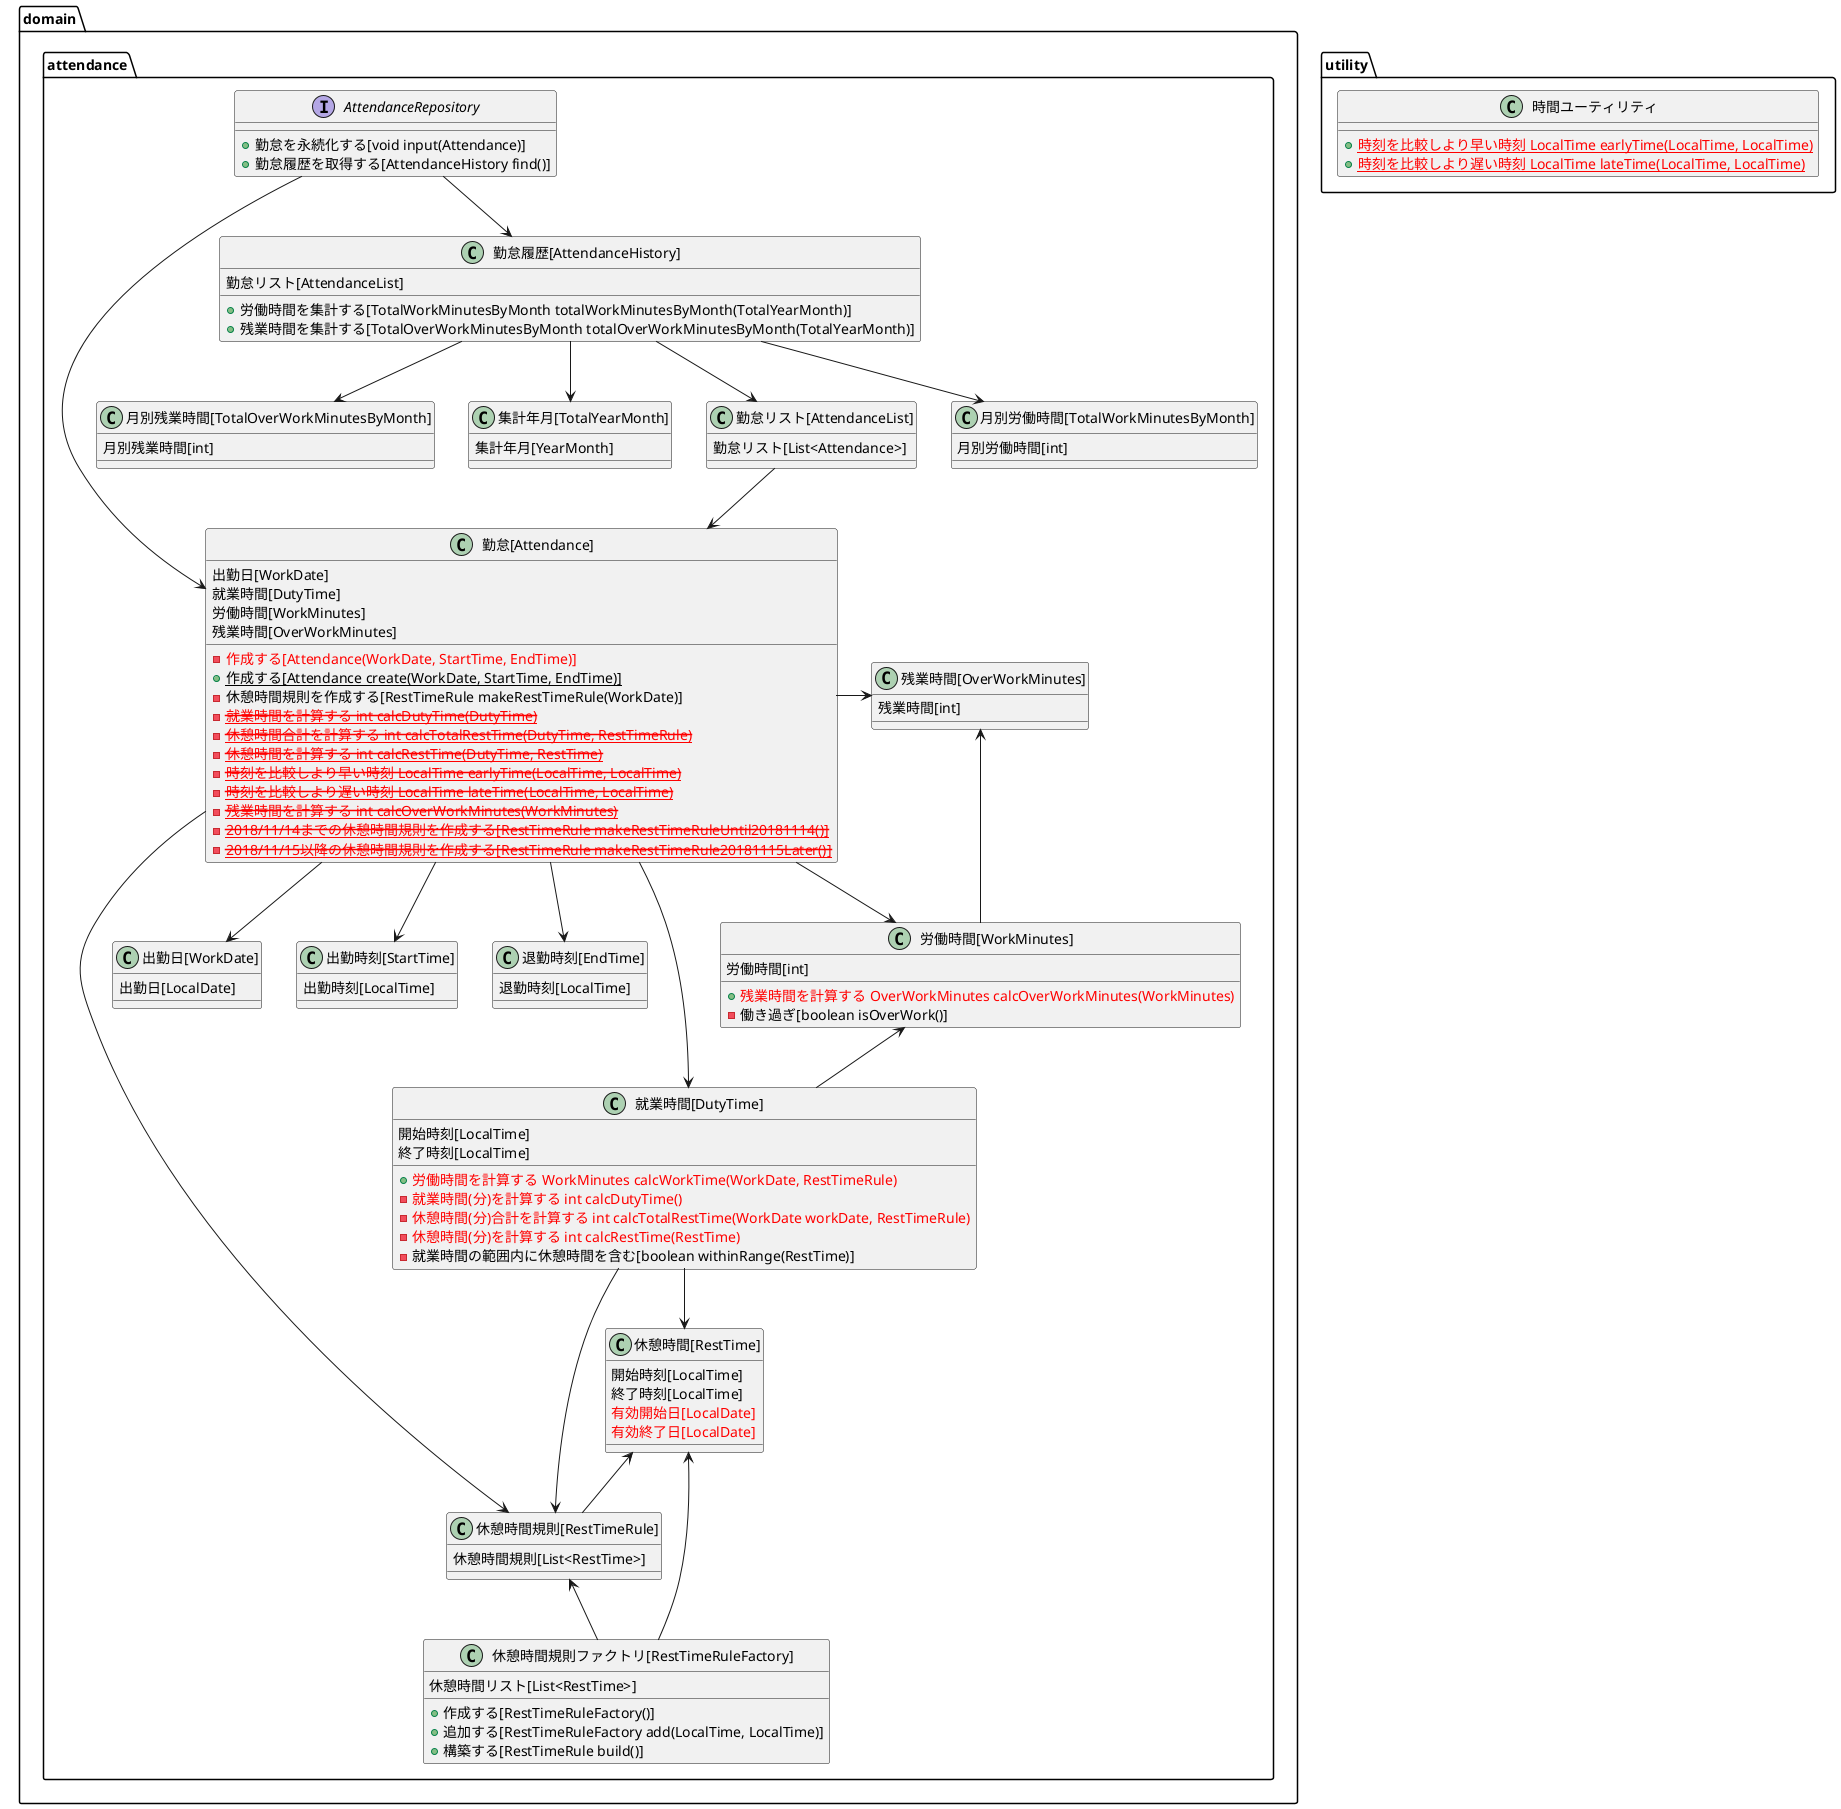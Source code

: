 @startuml

package domain.attendance {

interface AttendanceRepository {
    + 勤怠を永続化する[void input(Attendance)]
    + 勤怠履歴を取得する[AttendanceHistory find()]
}

class "勤怠[Attendance]" as Attendance {
    出勤日[WorkDate]
    就業時間[DutyTime]
    労働時間[WorkMinutes]
    残業時間[OverWorkMinutes]
    - <color:red>作成する[Attendance(WorkDate, StartTime, EndTime)]</color>
    + {static} 作成する[Attendance create(WorkDate, StartTime, EndTime)]
    - 休憩時間規則を作成する[RestTimeRule makeRestTimeRule(WorkDate)]
    - {static} <color:red><s>就業時間を計算する int calcDutyTime(DutyTime)</s></color>
    - {static} <color:red><s>休憩時間合計を計算する int calcTotalRestTime(DutyTime, RestTimeRule)</s></color>
    - {static} <color:red><s>休憩時間を計算する int calcRestTime(DutyTime, RestTime)</s></color>
    - {static} <color:red><s>時刻を比較しより早い時刻 LocalTime earlyTime(LocalTime, LocalTime)</s></color>
    - {static} <color:red><s>時刻を比較しより遅い時刻 LocalTime lateTime(LocalTime, LocalTime)</s></color>
    - {static} <color:red><s>残業時間を計算する int calcOverWorkMinutes(WorkMinutes)</s></color>
    - {static} <color:red><s>2018/11/14までの休憩時間規則を作成する[RestTimeRule makeRestTimeRuleUntil20181114()]</s></color>
    - {static} <color:red><s>2018/11/15以降の休憩時間規則を作成する[RestTimeRule makeRestTimeRule20181115Later()]</s></color>
}

class "勤怠履歴[AttendanceHistory]" as AttendanceHistory {
    勤怠リスト[AttendanceList]
    + 労働時間を集計する[TotalWorkMinutesByMonth totalWorkMinutesByMonth(TotalYearMonth)]
    + 残業時間を集計する[TotalOverWorkMinutesByMonth totalOverWorkMinutesByMonth(TotalYearMonth)]
}

class "月別労働時間[TotalWorkMinutesByMonth]" as TotalWorkMinutesByMonth {
    月別労働時間[int]
}

class "月別残業時間[TotalOverWorkMinutesByMonth]" as TotalOverWorkMinutesByMonth {
    月別残業時間[int]
}

class "集計年月[TotalYearMonth]" as TotalYearMonth {
    集計年月[YearMonth]
}

class "勤怠リスト[AttendanceList]" as AttendanceList {
    勤怠リスト[List<Attendance>]
}

class "出勤日[WorkDate]" as WorkDate {
    出勤日[LocalDate]
}

class "出勤時刻[StartTime]" as StartTime {
    出勤時刻[LocalTime]
}

class "退勤時刻[EndTime]" as EndTime {
    退勤時刻[LocalTime]
}

class "就業時間[DutyTime] " as DutyTime {
    開始時刻[LocalTime]
    終了時刻[LocalTime]
    + <color:red>労働時間を計算する WorkMinutes calcWorkTime(WorkDate, RestTimeRule)</color>
    - <color:red>就業時間(分)を計算する int calcDutyTime()</color>
    - <color:red>休憩時間(分)合計を計算する int calcTotalRestTime(WorkDate workDate, RestTimeRule)</color>
    - <color:red>休憩時間(分)を計算する int calcRestTime(RestTime)</color>
    - 就業時間の範囲内に休憩時間を含む[boolean withinRange(RestTime)]
}

class "休憩時間[RestTime]" as RestTime {
    開始時刻[LocalTime]
    終了時刻[LocalTime]
    <color:red>有効開始日[LocalDate]</color>
    <color:red>有効終了日[LocalDate]</color>
}

class "労働時間[WorkMinutes]" as WorkMinutes {
    労働時間[int]
    + <color:red>残業時間を計算する OverWorkMinutes calcOverWorkMinutes(WorkMinutes)</color>
    - 働き過ぎ[boolean isOverWork()]
}

class "残業時間[OverWorkMinutes]" as OverWorkMinutes {
    残業時間[int]
}

class "休憩時間規則[RestTimeRule]" as RestTimeRule {
    休憩時間規則[List<RestTime>]
}

class "休憩時間規則ファクトリ[RestTimeRuleFactory]" as RestTimeRuleFactory {
    休憩時間リスト[List<RestTime>]
    + 作成する[RestTimeRuleFactory()]
    + 追加する[RestTimeRuleFactory add(LocalTime, LocalTime)]
    + 構築する[RestTimeRule build()]
}

AttendanceRepository -down-> Attendance
AttendanceRepository -down-> AttendanceHistory

AttendanceHistory -down-> AttendanceList
AttendanceList -down-> Attendance

AttendanceHistory -down-> TotalWorkMinutesByMonth
AttendanceHistory -down-> TotalOverWorkMinutesByMonth
AttendanceHistory -down-> TotalYearMonth

Attendance -down-> WorkDate
Attendance -down-> StartTime
Attendance -down-> EndTime
Attendance -down-> DutyTime
Attendance -right-> WorkMinutes
Attendance -right-> OverWorkMinutes
Attendance -down-> RestTimeRule

DutyTime -down-> RestTime
DutyTime -down-> RestTimeRule
DutyTime -up-> WorkMinutes

WorkMinutes -up-> OverWorkMinutes

RestTimeRuleFactory -up-> RestTimeRule
RestTimeRuleFactory -up-> RestTime
RestTimeRule -up-> RestTime

}

package utility {

class "時間ユーティリティ" as TimeUtility {
    + {static} <color:red>時刻を比較しより早い時刻 LocalTime earlyTime(LocalTime, LocalTime)</color>
    + {static} <color:red>時刻を比較しより遅い時刻 LocalTime lateTime(LocalTime, LocalTime)</color>
}

}

@enduml

